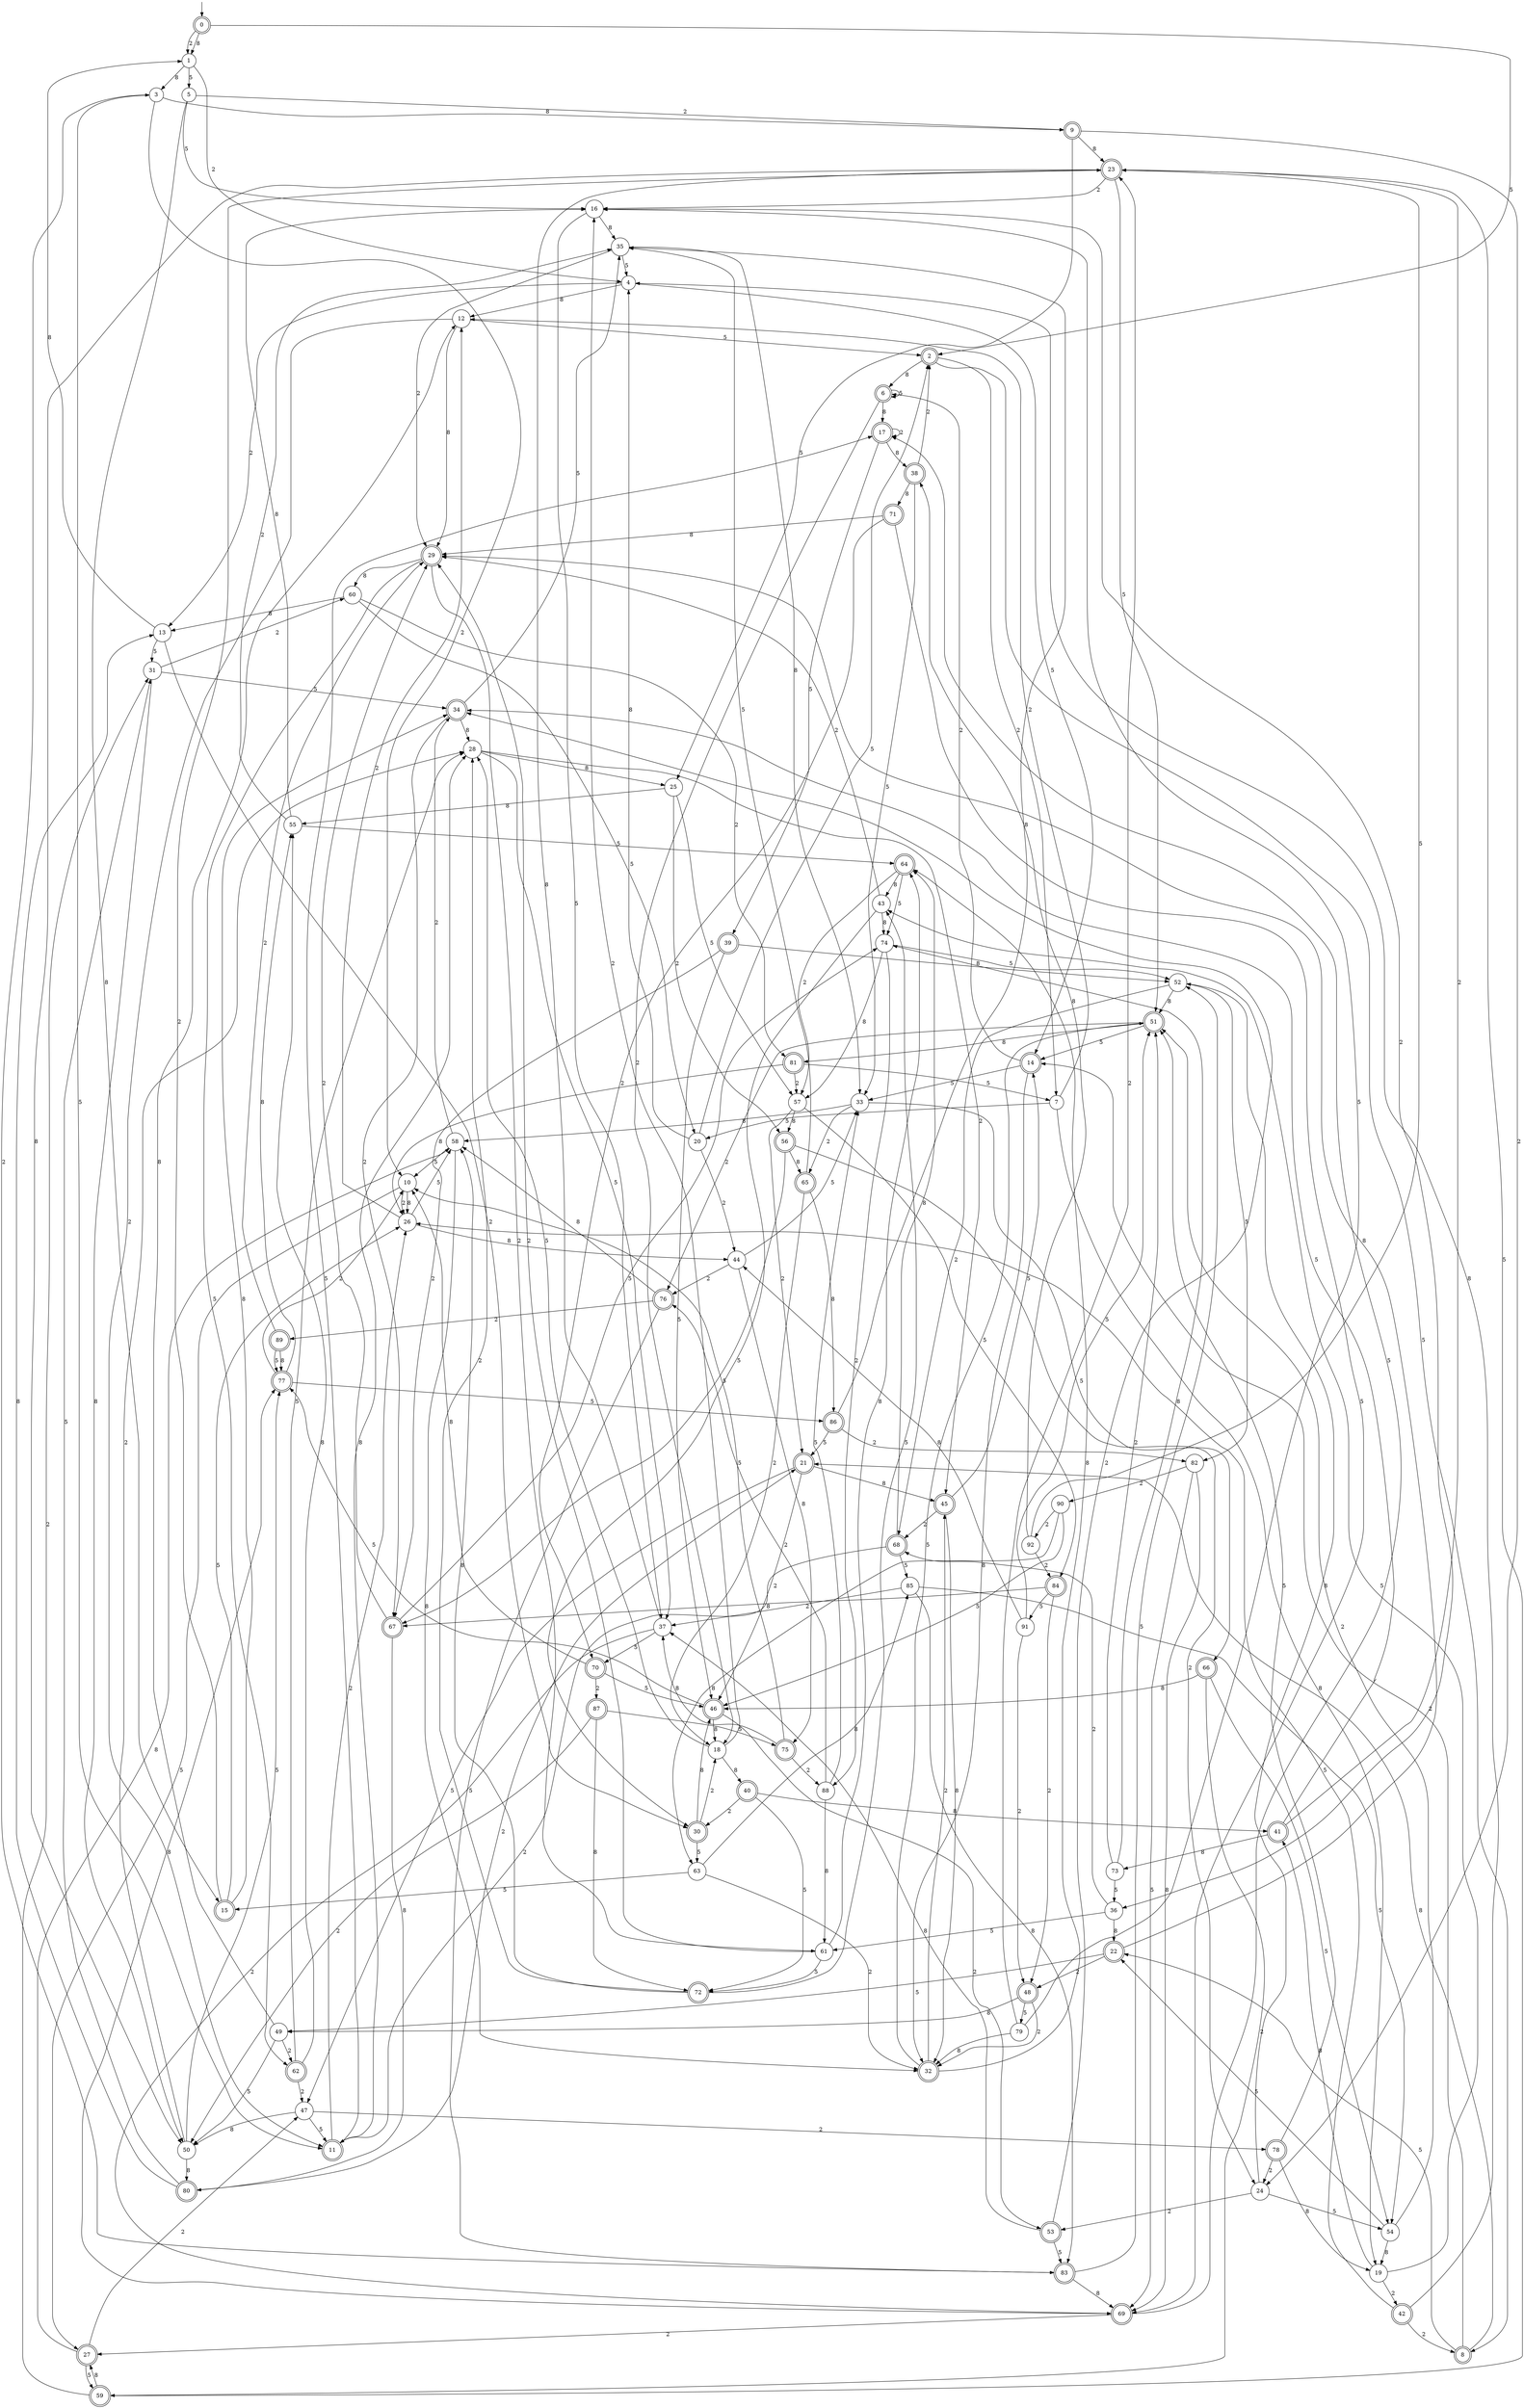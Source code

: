 digraph g {

	s0 [shape="doublecircle" label="0"];
	s1 [shape="circle" label="1"];
	s2 [shape="doublecircle" label="2"];
	s3 [shape="circle" label="3"];
	s4 [shape="circle" label="4"];
	s5 [shape="circle" label="5"];
	s6 [shape="doublecircle" label="6"];
	s7 [shape="circle" label="7"];
	s8 [shape="doublecircle" label="8"];
	s9 [shape="doublecircle" label="9"];
	s10 [shape="circle" label="10"];
	s11 [shape="doublecircle" label="11"];
	s12 [shape="circle" label="12"];
	s13 [shape="circle" label="13"];
	s14 [shape="doublecircle" label="14"];
	s15 [shape="doublecircle" label="15"];
	s16 [shape="circle" label="16"];
	s17 [shape="doublecircle" label="17"];
	s18 [shape="circle" label="18"];
	s19 [shape="circle" label="19"];
	s20 [shape="circle" label="20"];
	s21 [shape="doublecircle" label="21"];
	s22 [shape="doublecircle" label="22"];
	s23 [shape="doublecircle" label="23"];
	s24 [shape="circle" label="24"];
	s25 [shape="circle" label="25"];
	s26 [shape="circle" label="26"];
	s27 [shape="doublecircle" label="27"];
	s28 [shape="circle" label="28"];
	s29 [shape="doublecircle" label="29"];
	s30 [shape="doublecircle" label="30"];
	s31 [shape="circle" label="31"];
	s32 [shape="doublecircle" label="32"];
	s33 [shape="circle" label="33"];
	s34 [shape="doublecircle" label="34"];
	s35 [shape="circle" label="35"];
	s36 [shape="circle" label="36"];
	s37 [shape="circle" label="37"];
	s38 [shape="doublecircle" label="38"];
	s39 [shape="doublecircle" label="39"];
	s40 [shape="doublecircle" label="40"];
	s41 [shape="doublecircle" label="41"];
	s42 [shape="doublecircle" label="42"];
	s43 [shape="circle" label="43"];
	s44 [shape="circle" label="44"];
	s45 [shape="doublecircle" label="45"];
	s46 [shape="doublecircle" label="46"];
	s47 [shape="circle" label="47"];
	s48 [shape="doublecircle" label="48"];
	s49 [shape="circle" label="49"];
	s50 [shape="circle" label="50"];
	s51 [shape="doublecircle" label="51"];
	s52 [shape="circle" label="52"];
	s53 [shape="doublecircle" label="53"];
	s54 [shape="circle" label="54"];
	s55 [shape="circle" label="55"];
	s56 [shape="doublecircle" label="56"];
	s57 [shape="circle" label="57"];
	s58 [shape="circle" label="58"];
	s59 [shape="doublecircle" label="59"];
	s60 [shape="circle" label="60"];
	s61 [shape="circle" label="61"];
	s62 [shape="doublecircle" label="62"];
	s63 [shape="circle" label="63"];
	s64 [shape="doublecircle" label="64"];
	s65 [shape="doublecircle" label="65"];
	s66 [shape="doublecircle" label="66"];
	s67 [shape="doublecircle" label="67"];
	s68 [shape="doublecircle" label="68"];
	s69 [shape="doublecircle" label="69"];
	s70 [shape="doublecircle" label="70"];
	s71 [shape="doublecircle" label="71"];
	s72 [shape="doublecircle" label="72"];
	s73 [shape="circle" label="73"];
	s74 [shape="circle" label="74"];
	s75 [shape="doublecircle" label="75"];
	s76 [shape="doublecircle" label="76"];
	s77 [shape="doublecircle" label="77"];
	s78 [shape="doublecircle" label="78"];
	s79 [shape="circle" label="79"];
	s80 [shape="doublecircle" label="80"];
	s81 [shape="doublecircle" label="81"];
	s82 [shape="circle" label="82"];
	s83 [shape="doublecircle" label="83"];
	s84 [shape="doublecircle" label="84"];
	s85 [shape="circle" label="85"];
	s86 [shape="doublecircle" label="86"];
	s87 [shape="doublecircle" label="87"];
	s88 [shape="circle" label="88"];
	s89 [shape="doublecircle" label="89"];
	s90 [shape="circle" label="90"];
	s91 [shape="circle" label="91"];
	s92 [shape="circle" label="92"];
	s0 -> s1 [label="8"];
	s0 -> s1 [label="2"];
	s0 -> s2 [label="5"];
	s1 -> s3 [label="8"];
	s1 -> s4 [label="2"];
	s1 -> s5 [label="5"];
	s2 -> s6 [label="8"];
	s2 -> s7 [label="2"];
	s2 -> s8 [label="5"];
	s3 -> s9 [label="8"];
	s3 -> s10 [label="2"];
	s3 -> s11 [label="5"];
	s4 -> s12 [label="8"];
	s4 -> s13 [label="2"];
	s4 -> s14 [label="5"];
	s5 -> s15 [label="8"];
	s5 -> s9 [label="2"];
	s5 -> s16 [label="5"];
	s6 -> s17 [label="8"];
	s6 -> s18 [label="2"];
	s6 -> s6 [label="5"];
	s7 -> s19 [label="8"];
	s7 -> s12 [label="2"];
	s7 -> s20 [label="5"];
	s8 -> s21 [label="8"];
	s8 -> s14 [label="2"];
	s8 -> s22 [label="5"];
	s9 -> s23 [label="8"];
	s9 -> s24 [label="2"];
	s9 -> s25 [label="5"];
	s10 -> s26 [label="8"];
	s10 -> s26 [label="2"];
	s10 -> s27 [label="5"];
	s11 -> s28 [label="8"];
	s11 -> s26 [label="2"];
	s11 -> s17 [label="5"];
	s12 -> s29 [label="8"];
	s12 -> s11 [label="2"];
	s12 -> s2 [label="5"];
	s13 -> s1 [label="8"];
	s13 -> s30 [label="2"];
	s13 -> s31 [label="5"];
	s14 -> s32 [label="8"];
	s14 -> s6 [label="2"];
	s14 -> s33 [label="5"];
	s15 -> s34 [label="8"];
	s15 -> s23 [label="2"];
	s15 -> s26 [label="5"];
	s16 -> s35 [label="8"];
	s16 -> s36 [label="2"];
	s16 -> s37 [label="5"];
	s17 -> s38 [label="8"];
	s17 -> s17 [label="2"];
	s17 -> s39 [label="5"];
	s18 -> s40 [label="8"];
	s18 -> s16 [label="2"];
	s18 -> s28 [label="5"];
	s19 -> s41 [label="8"];
	s19 -> s42 [label="2"];
	s19 -> s43 [label="5"];
	s20 -> s4 [label="8"];
	s20 -> s44 [label="2"];
	s20 -> s2 [label="5"];
	s21 -> s45 [label="8"];
	s21 -> s46 [label="2"];
	s21 -> s47 [label="5"];
	s22 -> s29 [label="8"];
	s22 -> s48 [label="2"];
	s22 -> s49 [label="5"];
	s23 -> s50 [label="8"];
	s23 -> s16 [label="2"];
	s23 -> s51 [label="5"];
	s24 -> s52 [label="8"];
	s24 -> s53 [label="2"];
	s24 -> s54 [label="5"];
	s25 -> s55 [label="8"];
	s25 -> s56 [label="2"];
	s25 -> s57 [label="5"];
	s26 -> s44 [label="8"];
	s26 -> s12 [label="2"];
	s26 -> s58 [label="5"];
	s27 -> s58 [label="8"];
	s27 -> s47 [label="2"];
	s27 -> s59 [label="5"];
	s28 -> s25 [label="8"];
	s28 -> s45 [label="2"];
	s28 -> s37 [label="5"];
	s29 -> s60 [label="8"];
	s29 -> s61 [label="2"];
	s29 -> s62 [label="5"];
	s30 -> s46 [label="8"];
	s30 -> s18 [label="2"];
	s30 -> s63 [label="5"];
	s31 -> s50 [label="8"];
	s31 -> s60 [label="2"];
	s31 -> s34 [label="5"];
	s32 -> s64 [label="8"];
	s32 -> s45 [label="2"];
	s32 -> s51 [label="5"];
	s33 -> s58 [label="8"];
	s33 -> s65 [label="2"];
	s33 -> s66 [label="5"];
	s34 -> s28 [label="8"];
	s34 -> s67 [label="2"];
	s34 -> s35 [label="5"];
	s35 -> s33 [label="8"];
	s35 -> s29 [label="2"];
	s35 -> s4 [label="5"];
	s36 -> s22 [label="8"];
	s36 -> s68 [label="2"];
	s36 -> s61 [label="5"];
	s37 -> s23 [label="8"];
	s37 -> s69 [label="2"];
	s37 -> s70 [label="5"];
	s38 -> s71 [label="8"];
	s38 -> s2 [label="2"];
	s38 -> s33 [label="5"];
	s39 -> s52 [label="8"];
	s39 -> s67 [label="2"];
	s39 -> s46 [label="5"];
	s40 -> s41 [label="8"];
	s40 -> s30 [label="2"];
	s40 -> s72 [label="5"];
	s41 -> s73 [label="8"];
	s41 -> s23 [label="2"];
	s41 -> s34 [label="5"];
	s42 -> s4 [label="8"];
	s42 -> s8 [label="2"];
	s42 -> s26 [label="5"];
	s43 -> s74 [label="8"];
	s43 -> s29 [label="2"];
	s43 -> s30 [label="5"];
	s44 -> s75 [label="8"];
	s44 -> s76 [label="2"];
	s44 -> s33 [label="5"];
	s45 -> s32 [label="8"];
	s45 -> s68 [label="2"];
	s45 -> s14 [label="5"];
	s46 -> s18 [label="8"];
	s46 -> s53 [label="2"];
	s46 -> s77 [label="5"];
	s47 -> s50 [label="8"];
	s47 -> s78 [label="2"];
	s47 -> s11 [label="5"];
	s48 -> s49 [label="8"];
	s48 -> s32 [label="2"];
	s48 -> s79 [label="5"];
	s49 -> s12 [label="8"];
	s49 -> s62 [label="2"];
	s49 -> s50 [label="5"];
	s50 -> s80 [label="8"];
	s50 -> s28 [label="2"];
	s50 -> s77 [label="5"];
	s51 -> s81 [label="8"];
	s51 -> s76 [label="2"];
	s51 -> s14 [label="5"];
	s52 -> s51 [label="8"];
	s52 -> s68 [label="2"];
	s52 -> s82 [label="5"];
	s53 -> s37 [label="8"];
	s53 -> s34 [label="2"];
	s53 -> s83 [label="5"];
	s54 -> s19 [label="8"];
	s54 -> s51 [label="2"];
	s54 -> s22 [label="5"];
	s55 -> s16 [label="8"];
	s55 -> s35 [label="2"];
	s55 -> s64 [label="5"];
	s56 -> s65 [label="8"];
	s56 -> s24 [label="2"];
	s56 -> s67 [label="5"];
	s57 -> s56 [label="8"];
	s57 -> s21 [label="2"];
	s57 -> s84 [label="5"];
	s58 -> s32 [label="8"];
	s58 -> s34 [label="2"];
	s58 -> s10 [label="5"];
	s59 -> s27 [label="8"];
	s59 -> s31 [label="2"];
	s59 -> s23 [label="5"];
	s60 -> s13 [label="8"];
	s60 -> s81 [label="2"];
	s60 -> s20 [label="5"];
	s61 -> s64 [label="8"];
	s61 -> s29 [label="2"];
	s61 -> s72 [label="5"];
	s62 -> s55 [label="8"];
	s62 -> s47 [label="2"];
	s62 -> s28 [label="5"];
	s63 -> s85 [label="8"];
	s63 -> s32 [label="2"];
	s63 -> s15 [label="5"];
	s64 -> s43 [label="8"];
	s64 -> s57 [label="2"];
	s64 -> s74 [label="5"];
	s65 -> s86 [label="8"];
	s65 -> s18 [label="2"];
	s65 -> s35 [label="5"];
	s66 -> s46 [label="8"];
	s66 -> s59 [label="2"];
	s66 -> s54 [label="5"];
	s67 -> s80 [label="8"];
	s67 -> s29 [label="2"];
	s67 -> s74 [label="5"];
	s68 -> s64 [label="8"];
	s68 -> s11 [label="2"];
	s68 -> s85 [label="5"];
	s69 -> s77 [label="8"];
	s69 -> s27 [label="2"];
	s69 -> s17 [label="5"];
	s70 -> s10 [label="8"];
	s70 -> s87 [label="2"];
	s70 -> s46 [label="5"];
	s71 -> s29 [label="8"];
	s71 -> s70 [label="2"];
	s71 -> s69 [label="5"];
	s72 -> s58 [label="8"];
	s72 -> s28 [label="2"];
	s72 -> s43 [label="5"];
	s73 -> s74 [label="8"];
	s73 -> s51 [label="2"];
	s73 -> s36 [label="5"];
	s74 -> s57 [label="8"];
	s74 -> s88 [label="2"];
	s74 -> s52 [label="5"];
	s75 -> s37 [label="8"];
	s75 -> s88 [label="2"];
	s75 -> s10 [label="5"];
	s76 -> s58 [label="8"];
	s76 -> s89 [label="2"];
	s76 -> s83 [label="5"];
	s77 -> s55 [label="8"];
	s77 -> s10 [label="2"];
	s77 -> s86 [label="5"];
	s78 -> s19 [label="8"];
	s78 -> s24 [label="2"];
	s78 -> s51 [label="5"];
	s79 -> s32 [label="8"];
	s79 -> s23 [label="2"];
	s79 -> s16 [label="5"];
	s80 -> s13 [label="8"];
	s80 -> s21 [label="2"];
	s80 -> s31 [label="5"];
	s81 -> s26 [label="8"];
	s81 -> s57 [label="2"];
	s81 -> s7 [label="5"];
	s82 -> s69 [label="8"];
	s82 -> s90 [label="2"];
	s82 -> s69 [label="5"];
	s83 -> s69 [label="8"];
	s83 -> s3 [label="2"];
	s83 -> s52 [label="5"];
	s84 -> s67 [label="8"];
	s84 -> s48 [label="2"];
	s84 -> s91 [label="5"];
	s85 -> s83 [label="8"];
	s85 -> s37 [label="2"];
	s85 -> s54 [label="5"];
	s86 -> s35 [label="8"];
	s86 -> s82 [label="2"];
	s86 -> s21 [label="5"];
	s87 -> s72 [label="8"];
	s87 -> s50 [label="2"];
	s87 -> s75 [label="5"];
	s88 -> s61 [label="8"];
	s88 -> s76 [label="2"];
	s88 -> s33 [label="5"];
	s89 -> s77 [label="8"];
	s89 -> s29 [label="2"];
	s89 -> s77 [label="5"];
	s90 -> s63 [label="8"];
	s90 -> s92 [label="2"];
	s90 -> s46 [label="5"];
	s91 -> s44 [label="8"];
	s91 -> s48 [label="2"];
	s91 -> s51 [label="5"];
	s92 -> s38 [label="8"];
	s92 -> s84 [label="2"];
	s92 -> s23 [label="5"];

__start0 [label="" shape="none" width="0" height="0"];
__start0 -> s0;

}
